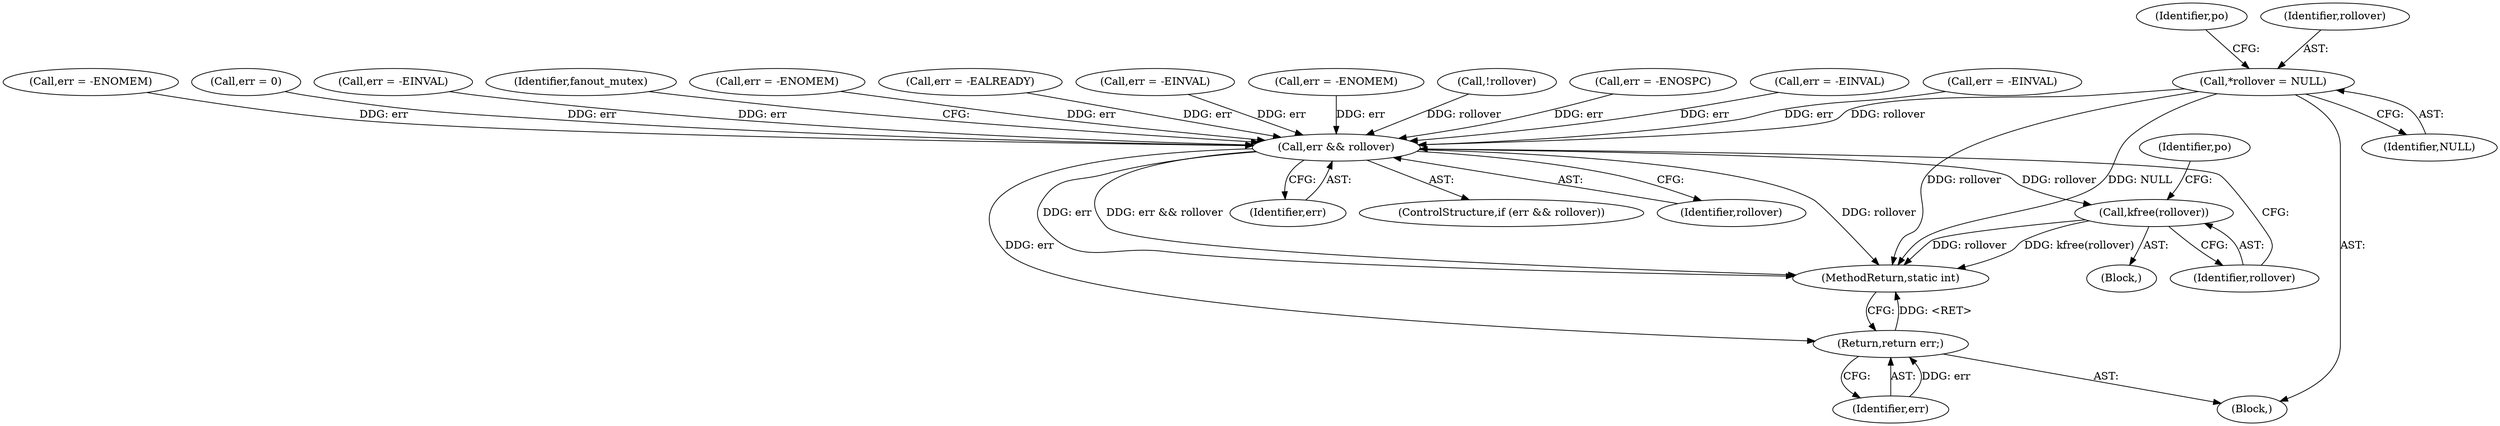 digraph "0_linux_008ba2a13f2d04c947adc536d19debb8fe66f110@pointer" {
"1000107" [label="(Call,*rollover = NULL)"];
"1000479" [label="(Call,err && rollover)"];
"1000483" [label="(Call,kfree(rollover))"];
"1000493" [label="(Return,return err;)"];
"1000109" [label="(Identifier,NULL)"];
"1000436" [label="(Call,err = -ENOSPC)"];
"1000478" [label="(ControlStructure,if (err && rollover))"];
"1000482" [label="(Block,)"];
"1000494" [label="(Identifier,err)"];
"1000483" [label="(Call,kfree(rollover))"];
"1000156" [label="(Call,err = -EINVAL)"];
"1000401" [label="(Call,err = -EINVAL)"];
"1000184" [label="(Call,err = -ENOMEM)"];
"1000481" [label="(Identifier,rollover)"];
"1000474" [label="(Call,err = 0)"];
"1000232" [label="(Call,err = -EINVAL)"];
"1000492" [label="(Identifier,fanout_mutex)"];
"1000479" [label="(Call,err && rollover)"];
"1000112" [label="(Identifier,po)"];
"1000296" [label="(Call,err = -ENOMEM)"];
"1000105" [label="(Block,)"];
"1000480" [label="(Identifier,err)"];
"1000107" [label="(Call,*rollover = NULL)"];
"1000493" [label="(Return,return err;)"];
"1000166" [label="(Call,err = -EALREADY)"];
"1000484" [label="(Identifier,rollover)"];
"1000279" [label="(Call,err = -EINVAL)"];
"1000108" [label="(Identifier,rollover)"];
"1000244" [label="(Call,err = -ENOMEM)"];
"1000487" [label="(Identifier,po)"];
"1000196" [label="(Call,!rollover)"];
"1000495" [label="(MethodReturn,static int)"];
"1000107" -> "1000105"  [label="AST: "];
"1000107" -> "1000109"  [label="CFG: "];
"1000108" -> "1000107"  [label="AST: "];
"1000109" -> "1000107"  [label="AST: "];
"1000112" -> "1000107"  [label="CFG: "];
"1000107" -> "1000495"  [label="DDG: rollover"];
"1000107" -> "1000495"  [label="DDG: NULL"];
"1000107" -> "1000479"  [label="DDG: rollover"];
"1000479" -> "1000478"  [label="AST: "];
"1000479" -> "1000480"  [label="CFG: "];
"1000479" -> "1000481"  [label="CFG: "];
"1000480" -> "1000479"  [label="AST: "];
"1000481" -> "1000479"  [label="AST: "];
"1000484" -> "1000479"  [label="CFG: "];
"1000492" -> "1000479"  [label="CFG: "];
"1000479" -> "1000495"  [label="DDG: err && rollover"];
"1000479" -> "1000495"  [label="DDG: err"];
"1000479" -> "1000495"  [label="DDG: rollover"];
"1000232" -> "1000479"  [label="DDG: err"];
"1000279" -> "1000479"  [label="DDG: err"];
"1000156" -> "1000479"  [label="DDG: err"];
"1000401" -> "1000479"  [label="DDG: err"];
"1000166" -> "1000479"  [label="DDG: err"];
"1000474" -> "1000479"  [label="DDG: err"];
"1000296" -> "1000479"  [label="DDG: err"];
"1000244" -> "1000479"  [label="DDG: err"];
"1000436" -> "1000479"  [label="DDG: err"];
"1000184" -> "1000479"  [label="DDG: err"];
"1000196" -> "1000479"  [label="DDG: rollover"];
"1000479" -> "1000483"  [label="DDG: rollover"];
"1000479" -> "1000493"  [label="DDG: err"];
"1000483" -> "1000482"  [label="AST: "];
"1000483" -> "1000484"  [label="CFG: "];
"1000484" -> "1000483"  [label="AST: "];
"1000487" -> "1000483"  [label="CFG: "];
"1000483" -> "1000495"  [label="DDG: kfree(rollover)"];
"1000483" -> "1000495"  [label="DDG: rollover"];
"1000493" -> "1000105"  [label="AST: "];
"1000493" -> "1000494"  [label="CFG: "];
"1000494" -> "1000493"  [label="AST: "];
"1000495" -> "1000493"  [label="CFG: "];
"1000493" -> "1000495"  [label="DDG: <RET>"];
"1000494" -> "1000493"  [label="DDG: err"];
}
